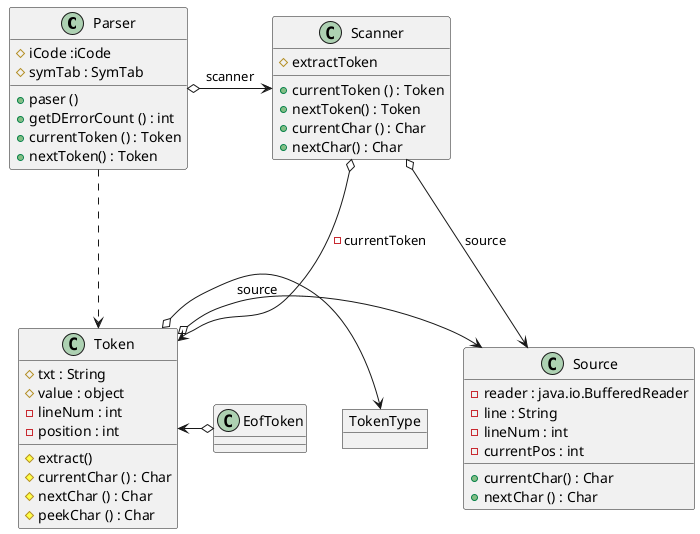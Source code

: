 @startuml

class "Parser" as Parser {
# iCode :iCode
# symTab : SymTab
+ paser ()
+ getDErrorCount () : int
+ currentToken () : Token
+ nextToken() : Token
}

class "Scanner" as Scanner {
+ currentToken () : Token
+ nextToken() : Token
# extractToken
+ currentChar () : Char
+ nextChar() : Char
}

class "Token" as Token {
# txt : String
# value : object
- lineNum : int
- position : int
# extract()
# currentChar () : Char
# nextChar () : Char
# peekChar () : Char
}

class "Source" as Source {
- reader : java.io.BufferedReader
- line : String
- lineNum : int
- currentPos : int
+ currentChar() : Char
+ nextChar () : Char
}

object TokenType

Parser .down..> Token
Parser o-ri---> Scanner : "scanner"

Scanner o-down--> Token : "-currentToken"
Scanner o-down--> Source : "source"

Token o-right--> Source : "source"
Token o-ri->TokenType
EofToken o-le->Token

@enduml
